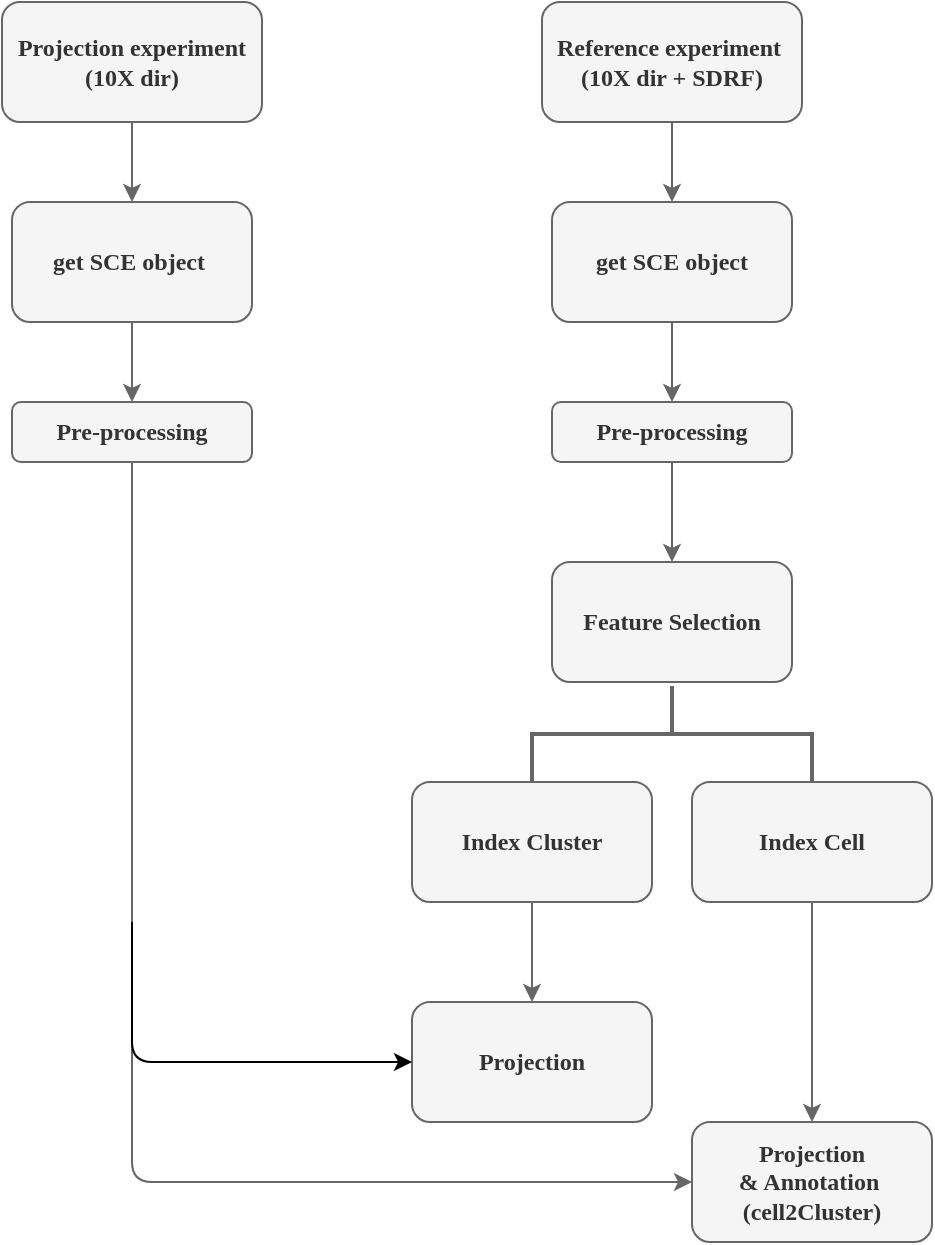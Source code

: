 <mxfile version="12.1.3" type="device" pages="1"><diagram id="lisCzcx_7rriATv38bPo" name="Page-1"><mxGraphModel dx="1412" dy="757" grid="1" gridSize="10" guides="1" tooltips="1" connect="1" arrows="1" fold="1" page="1" pageScale="1" pageWidth="1654" pageHeight="2336" math="0" shadow="0"><root><mxCell id="0"/><mxCell id="1" parent="0"/><mxCell id="fAcdGLlsDj0fVJx4_WL5-6" value="" style="edgeStyle=orthogonalEdgeStyle;rounded=0;orthogonalLoop=1;jettySize=auto;html=1;shadow=0;fontFamily=Verdana;fontStyle=1;fillColor=#f5f5f5;strokeColor=#666666;align=center;verticalAlign=middle;" parent="1" source="fAcdGLlsDj0fVJx4_WL5-1" edge="1"><mxGeometry relative="1" as="geometry"><mxPoint x="770" y="220" as="targetPoint"/></mxGeometry></mxCell><mxCell id="fAcdGLlsDj0fVJx4_WL5-1" value="Reference experiment&amp;nbsp;&lt;br&gt;(10X dir + SDRF)" style="rounded=1;whiteSpace=wrap;html=1;shadow=0;fontFamily=Verdana;fontStyle=1;fillColor=#f5f5f5;strokeColor=#666666;fontColor=#333333;align=center;verticalAlign=middle;" parent="1" vertex="1"><mxGeometry x="705" y="120" width="130" height="60" as="geometry"/></mxCell><mxCell id="fAcdGLlsDj0fVJx4_WL5-8" value="" style="edgeStyle=orthogonalEdgeStyle;rounded=0;orthogonalLoop=1;jettySize=auto;html=1;shadow=0;fontFamily=Verdana;fontStyle=1;fillColor=#f5f5f5;strokeColor=#666666;align=center;verticalAlign=middle;" parent="1" source="fAcdGLlsDj0fVJx4_WL5-5" edge="1"><mxGeometry relative="1" as="geometry"><mxPoint x="770" y="320" as="targetPoint"/></mxGeometry></mxCell><mxCell id="fAcdGLlsDj0fVJx4_WL5-5" value="get SCE object" style="rounded=1;whiteSpace=wrap;html=1;shadow=0;fontFamily=Verdana;fontStyle=1;fillColor=#f5f5f5;strokeColor=#666666;fontColor=#333333;align=center;verticalAlign=middle;" parent="1" vertex="1"><mxGeometry x="710" y="220" width="120" height="60" as="geometry"/></mxCell><mxCell id="fAcdGLlsDj0fVJx4_WL5-7" value="Feature Selection" style="rounded=1;whiteSpace=wrap;html=1;shadow=0;fontFamily=Verdana;fontStyle=1;fillColor=#f5f5f5;strokeColor=#666666;fontColor=#333333;align=center;verticalAlign=middle;" parent="1" vertex="1"><mxGeometry x="710" y="400" width="120" height="60" as="geometry"/></mxCell><mxCell id="fAcdGLlsDj0fVJx4_WL5-4" value="" style="edgeStyle=orthogonalEdgeStyle;rounded=0;orthogonalLoop=1;jettySize=auto;html=1;shadow=0;fontFamily=Verdana;fontStyle=1;fillColor=#f5f5f5;strokeColor=#666666;align=center;verticalAlign=middle;" parent="1" source="fAcdGLlsDj0fVJx4_WL5-2" edge="1"><mxGeometry relative="1" as="geometry"><mxPoint x="500" y="220" as="targetPoint"/></mxGeometry></mxCell><mxCell id="fAcdGLlsDj0fVJx4_WL5-2" value="Projection experiment&lt;br&gt;(10X dir)" style="rounded=1;whiteSpace=wrap;html=1;shadow=0;fontFamily=Verdana;fontStyle=1;fillColor=#f5f5f5;strokeColor=#666666;fontColor=#333333;align=center;verticalAlign=middle;" parent="1" vertex="1"><mxGeometry x="435" y="120" width="130" height="60" as="geometry"/></mxCell><mxCell id="keG4pSC0tJEmebD3e8A5-4" value="" style="edgeStyle=orthogonalEdgeStyle;rounded=0;orthogonalLoop=1;jettySize=auto;html=1;entryX=0.5;entryY=0;entryDx=0;entryDy=0;fillColor=#f5f5f5;strokeColor=#666666;fontFamily=Verdana;align=center;verticalAlign=middle;" edge="1" parent="1" source="fAcdGLlsDj0fVJx4_WL5-3" target="keG4pSC0tJEmebD3e8A5-2"><mxGeometry relative="1" as="geometry"><mxPoint x="500" y="360" as="targetPoint"/></mxGeometry></mxCell><mxCell id="fAcdGLlsDj0fVJx4_WL5-3" value="get SCE object&amp;nbsp;" style="rounded=1;whiteSpace=wrap;html=1;shadow=0;fontFamily=Verdana;fontStyle=1;fillColor=#f5f5f5;strokeColor=#666666;fontColor=#333333;align=center;verticalAlign=middle;" parent="1" vertex="1"><mxGeometry x="440" y="220" width="120" height="60" as="geometry"/></mxCell><mxCell id="fAcdGLlsDj0fVJx4_WL5-19" value="" style="edgeStyle=orthogonalEdgeStyle;rounded=0;orthogonalLoop=1;jettySize=auto;html=1;entryX=0.5;entryY=0;entryDx=0;entryDy=0;shadow=0;fontFamily=Verdana;fontStyle=1;fillColor=#f5f5f5;strokeColor=#666666;align=center;verticalAlign=middle;" parent="1" source="fAcdGLlsDj0fVJx4_WL5-11" target="fAcdGLlsDj0fVJx4_WL5-16" edge="1"><mxGeometry relative="1" as="geometry"/></mxCell><mxCell id="fAcdGLlsDj0fVJx4_WL5-11" value="Index Cluster" style="rounded=1;whiteSpace=wrap;html=1;shadow=0;fontFamily=Verdana;fontStyle=1;fillColor=#f5f5f5;strokeColor=#666666;fontColor=#333333;align=center;verticalAlign=middle;" parent="1" vertex="1"><mxGeometry x="640" y="510" width="120" height="60" as="geometry"/></mxCell><mxCell id="fAcdGLlsDj0fVJx4_WL5-18" value="" style="edgeStyle=orthogonalEdgeStyle;rounded=0;orthogonalLoop=1;jettySize=auto;html=1;shadow=0;fontFamily=Verdana;fontStyle=1;fillColor=#f5f5f5;strokeColor=#666666;align=center;verticalAlign=middle;" parent="1" source="fAcdGLlsDj0fVJx4_WL5-12" target="fAcdGLlsDj0fVJx4_WL5-17" edge="1"><mxGeometry relative="1" as="geometry"/></mxCell><mxCell id="fAcdGLlsDj0fVJx4_WL5-12" value="Index Cell" style="rounded=1;whiteSpace=wrap;html=1;shadow=0;fontFamily=Verdana;fontStyle=1;fillColor=#f5f5f5;strokeColor=#666666;fontColor=#333333;align=center;verticalAlign=middle;" parent="1" vertex="1"><mxGeometry x="780" y="510" width="120" height="60" as="geometry"/></mxCell><mxCell id="fAcdGLlsDj0fVJx4_WL5-14" value="" style="strokeWidth=2;html=1;shape=mxgraph.flowchart.annotation_2;align=center;labelPosition=right;pointerEvents=1;rotation=90;shadow=0;fontFamily=Verdana;fontStyle=1;fillColor=#f5f5f5;strokeColor=#666666;fontColor=#333333;verticalAlign=middle;" parent="1" vertex="1"><mxGeometry x="746" y="416" width="48" height="140" as="geometry"/></mxCell><mxCell id="fAcdGLlsDj0fVJx4_WL5-16" value="Projection" style="rounded=1;whiteSpace=wrap;html=1;shadow=0;fontFamily=Verdana;fontStyle=1;fillColor=#f5f5f5;strokeColor=#666666;fontColor=#333333;align=center;verticalAlign=middle;" parent="1" vertex="1"><mxGeometry x="640" y="620" width="120" height="60" as="geometry"/></mxCell><mxCell id="fAcdGLlsDj0fVJx4_WL5-17" value="Projection&lt;br&gt;&amp;amp; Annotation&amp;nbsp;&lt;br&gt;(cell2Cluster)" style="rounded=1;whiteSpace=wrap;html=1;shadow=0;fontFamily=Verdana;fontStyle=1;fillColor=#f5f5f5;strokeColor=#666666;fontColor=#333333;align=center;verticalAlign=middle;" parent="1" vertex="1"><mxGeometry x="780" y="680" width="120" height="60" as="geometry"/></mxCell><mxCell id="fAcdGLlsDj0fVJx4_WL5-21" value="" style="endArrow=classic;html=1;entryX=0;entryY=0.5;entryDx=0;entryDy=0;shadow=0;fontFamily=Verdana;fontStyle=1;fillColor=#f5f5f5;exitX=0.5;exitY=1;exitDx=0;exitDy=0;strokeColor=#666666;align=center;verticalAlign=middle;" parent="1" target="fAcdGLlsDj0fVJx4_WL5-17" edge="1" source="keG4pSC0tJEmebD3e8A5-2"><mxGeometry width="50" height="50" relative="1" as="geometry"><mxPoint x="500" y="620" as="sourcePoint"/><mxPoint x="500" y="760" as="targetPoint"/><Array as="points"><mxPoint x="500" y="710"/></Array></mxGeometry></mxCell><mxCell id="keG4pSC0tJEmebD3e8A5-5" value="" style="edgeStyle=orthogonalEdgeStyle;rounded=0;orthogonalLoop=1;jettySize=auto;html=1;fillColor=#f5f5f5;strokeColor=#666666;fontFamily=Verdana;align=center;verticalAlign=middle;" edge="1" parent="1" source="keG4pSC0tJEmebD3e8A5-1" target="fAcdGLlsDj0fVJx4_WL5-7"><mxGeometry relative="1" as="geometry"/></mxCell><mxCell id="keG4pSC0tJEmebD3e8A5-1" value="&lt;b&gt;Pre-processing&lt;/b&gt;" style="rounded=1;whiteSpace=wrap;html=1;fillColor=#f5f5f5;strokeColor=#666666;fontColor=#333333;fontFamily=Verdana;align=center;verticalAlign=middle;" vertex="1" parent="1"><mxGeometry x="710" y="320" width="120" height="30" as="geometry"/></mxCell><mxCell id="keG4pSC0tJEmebD3e8A5-2" value="&lt;b&gt;Pre-processing&lt;/b&gt;" style="rounded=1;whiteSpace=wrap;html=1;fillColor=#f5f5f5;strokeColor=#666666;fontColor=#333333;fontFamily=Verdana;align=center;verticalAlign=middle;" vertex="1" parent="1"><mxGeometry x="440" y="320" width="120" height="30" as="geometry"/></mxCell><mxCell id="keG4pSC0tJEmebD3e8A5-6" value="" style="endArrow=classic;html=1;fontFamily=Verdana;align=center;entryX=0;entryY=0.5;entryDx=0;entryDy=0;" edge="1" parent="1" target="fAcdGLlsDj0fVJx4_WL5-16"><mxGeometry width="50" height="50" relative="1" as="geometry"><mxPoint x="500" y="580" as="sourcePoint"/><mxPoint x="490" y="760" as="targetPoint"/><Array as="points"><mxPoint x="500" y="650"/></Array></mxGeometry></mxCell></root></mxGraphModel></diagram></mxfile>